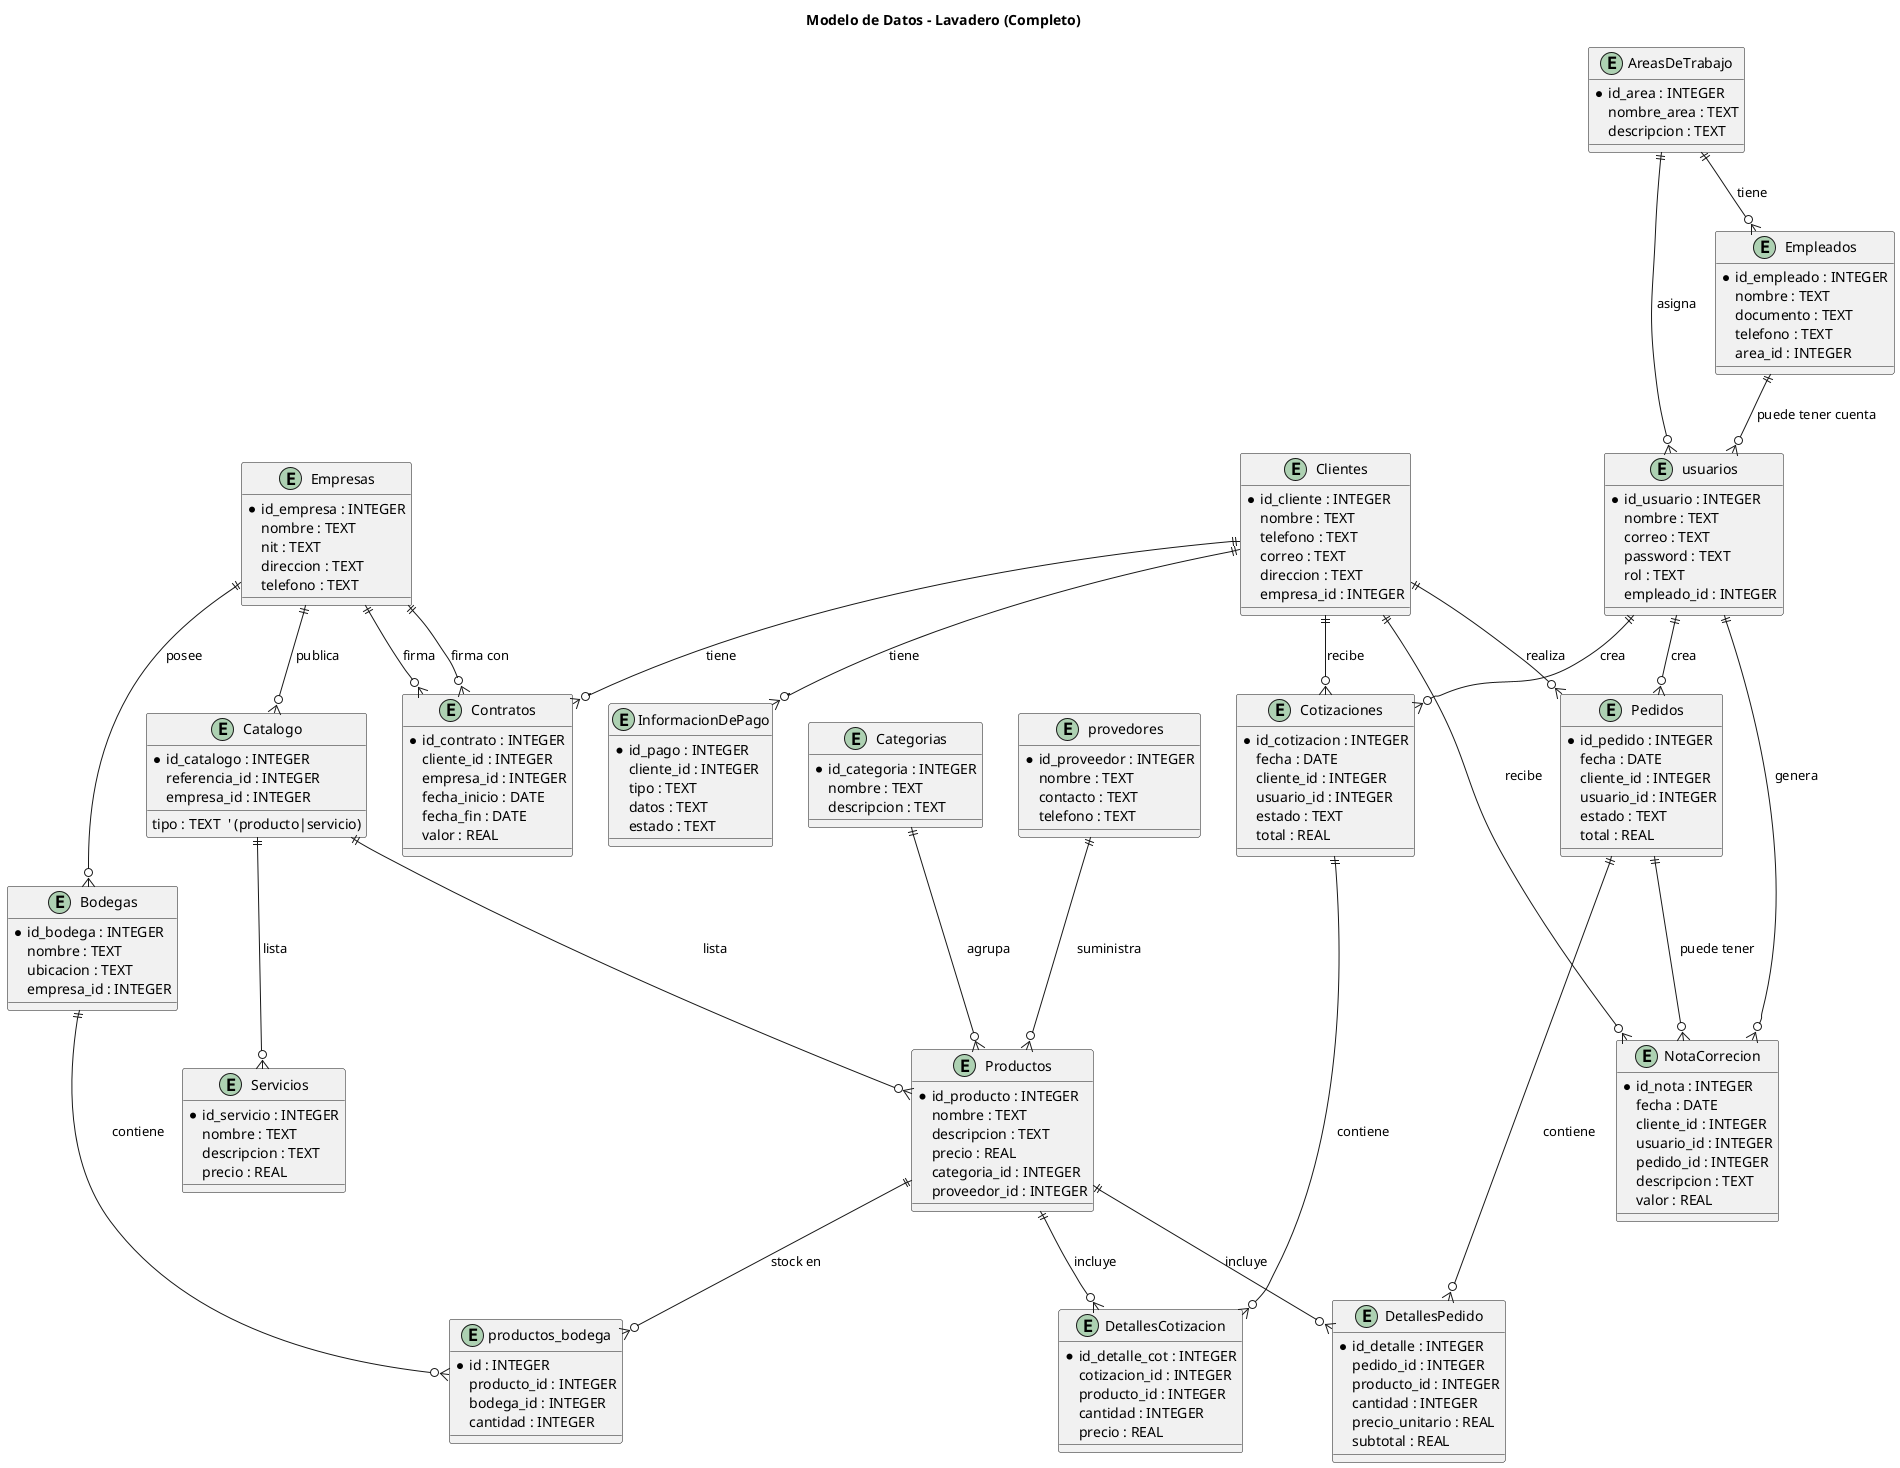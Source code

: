@startuml
title Modelo de Datos - Lavadero (Completo)

' ENTIDADES (tablas)
entity usuarios {
  *id_usuario : INTEGER
  nombre : TEXT
  correo : TEXT
  password : TEXT
  rol : TEXT
  empleado_id : INTEGER
}

entity Empleados {
  *id_empleado : INTEGER
  nombre : TEXT
  documento : TEXT
  telefono : TEXT
  area_id : INTEGER
}

entity Clientes {
  *id_cliente : INTEGER
  nombre : TEXT
  telefono : TEXT
  correo : TEXT
  direccion : TEXT
  empresa_id : INTEGER
}

entity Empresas {
  *id_empresa : INTEGER
  nombre : TEXT
  nit : TEXT
  direccion : TEXT
  telefono : TEXT
}

entity Bodegas {
  *id_bodega : INTEGER
  nombre : TEXT
  ubicacion : TEXT
  empresa_id : INTEGER
}

entity productos_bodega {
  *id : INTEGER
  producto_id : INTEGER
  bodega_id : INTEGER
  cantidad : INTEGER
}

entity Productos {
  *id_producto : INTEGER
  nombre : TEXT
  descripcion : TEXT
  precio : REAL
  categoria_id : INTEGER
  proveedor_id : INTEGER
}

entity Categorias {
  *id_categoria : INTEGER
  nombre : TEXT
  descripcion : TEXT
}

entity provedores {
  *id_proveedor : INTEGER
  nombre : TEXT
  contacto : TEXT
  telefono : TEXT
}

entity Servicios {
  *id_servicio : INTEGER
  nombre : TEXT
  descripcion : TEXT
  precio : REAL
}

entity Catalogo {
  *id_catalogo : INTEGER
  tipo : TEXT  ' (producto|servicio)
  referencia_id : INTEGER
  empresa_id : INTEGER
}

entity Pedidos {
  *id_pedido : INTEGER
  fecha : DATE
  cliente_id : INTEGER
  usuario_id : INTEGER
  estado : TEXT
  total : REAL
}

entity DetallesPedido {
  *id_detalle : INTEGER
  pedido_id : INTEGER
  producto_id : INTEGER
  cantidad : INTEGER
  precio_unitario : REAL
  subtotal : REAL
}

entity Cotizaciones {
  *id_cotizacion : INTEGER
  fecha : DATE
  cliente_id : INTEGER
  usuario_id : INTEGER
  estado : TEXT
  total : REAL
}

entity DetallesCotizacion {
  *id_detalle_cot : INTEGER
  cotizacion_id : INTEGER
  producto_id : INTEGER
  cantidad : INTEGER
  precio : REAL
}

entity Contratos {
  *id_contrato : INTEGER
  cliente_id : INTEGER
  empresa_id : INTEGER
  fecha_inicio : DATE
  fecha_fin : DATE
  valor : REAL
}

entity InformacionDePago {
  *id_pago : INTEGER
  cliente_id : INTEGER
  tipo : TEXT
  datos : TEXT
  estado : TEXT
}

entity NotaCorrecion {
  *id_nota : INTEGER
  fecha : DATE
  cliente_id : INTEGER
  usuario_id : INTEGER
  pedido_id : INTEGER
  descripcion : TEXT
  valor : REAL
}

entity AreasDeTrabajo {
  *id_area : INTEGER
  nombre_area : TEXT
  descripcion : TEXT
}

' RELACIONES (cardinalidades inferidas)
Empresas ||--o{ Bodegas : "posee"
Empresas ||--o{ Catalogo : "publica"
Empresas ||--o{ Contratos : "firma"

Categorias ||--o{ Productos : "agrupa"
provedores ||--o{ Productos : "suministra"

Productos ||--o{ productos_bodega : "stock en"
Bodegas ||--o{ productos_bodega : "contiene"

Clientes ||--o{ Pedidos : "realiza"
Pedidos ||--o{ DetallesPedido : "contiene"
Productos ||--o{ DetallesPedido : "incluye"

Clientes ||--o{ Cotizaciones : "recibe"
Cotizaciones ||--o{ DetallesCotizacion : "contiene"
Productos ||--o{ DetallesCotizacion : "incluye"

Clientes ||--o{ Contratos : "tiene"
Empresas ||--o{ Contratos : "firma con"

Clientes ||--o{ InformacionDePago : "tiene"

AreasDeTrabajo ||--o{ Empleados : "tiene"
Empleados ||--o{ usuarios : "puede tener cuenta"
AreasDeTrabajo ||--o{ usuarios : "asigna"

usuarios ||--o{ Pedidos : "crea"
usuarios ||--o{ Cotizaciones : "crea"
usuarios ||--o{ NotaCorrecion : "genera"

Clientes ||--o{ NotaCorrecion : "recibe"
Pedidos ||--o{ NotaCorrecion : "puede tener"

Catalogo ||--o{ Productos : "lista"
Catalogo ||--o{ Servicios : "lista"
@enduml